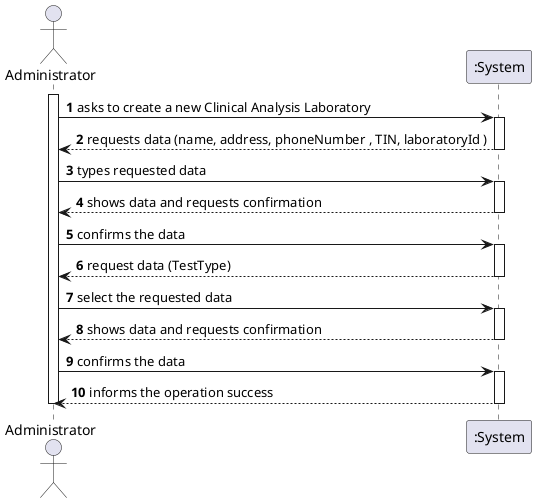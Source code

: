 @startuml
autonumber
actor "Administrator" as Adm

activate Adm
Adm -> ":System" : asks to create a new Clinical Analysis Laboratory
activate ":System"
":System" --> Adm : requests data (name, address, phoneNumber , TIN, laboratoryId )

deactivate ":System"

Adm -> ":System" : types requested data
activate ":System"
":System" --> Adm : shows data and requests confirmation
deactivate ":System"

Adm -> ":System" : confirms the data
activate ":System"
":System" --> Adm : request data (TestType)
deactivate ":System"

Adm -> ":System" : select the requested data
activate ":System"
":System" --> Adm : shows data and requests confirmation
deactivate ":System"



Adm -> ":System" : confirms the data
activate ":System"
":System" --> Adm : informs the operation success
deactivate ":System"

deactivate Adm

@enduml